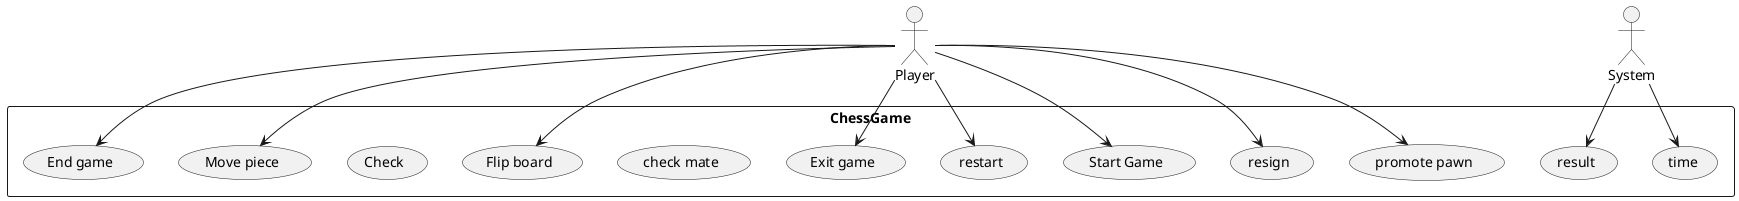 @startuml chessGame
actor "Player" as player
actor "System" as system

rectangle ChessGame {
    ' player
    usecase "Start Game" as startGame
    usecase "restart" as restart
    usecase "Exit game" as exitGame
    usecase "Flip board" as flipBoard
    usecase "Move piece" as movePiece
    usecase "End game" as endGame
    usecase "promote pawn" as PromotePawn
    usecase "check mate" as checkMate
    usecase "resign" as resign
    usecase "Check" as check

    ' system 
    usecase "time" as time
    usecase "result" as result
}

player --> startGame
player --> restart
player --> exitGame
player --> flipBoard
player --> movePiece
player --> endGame
player --> PromotePawn
player --> resign

system --> time
system --> result


@enduml